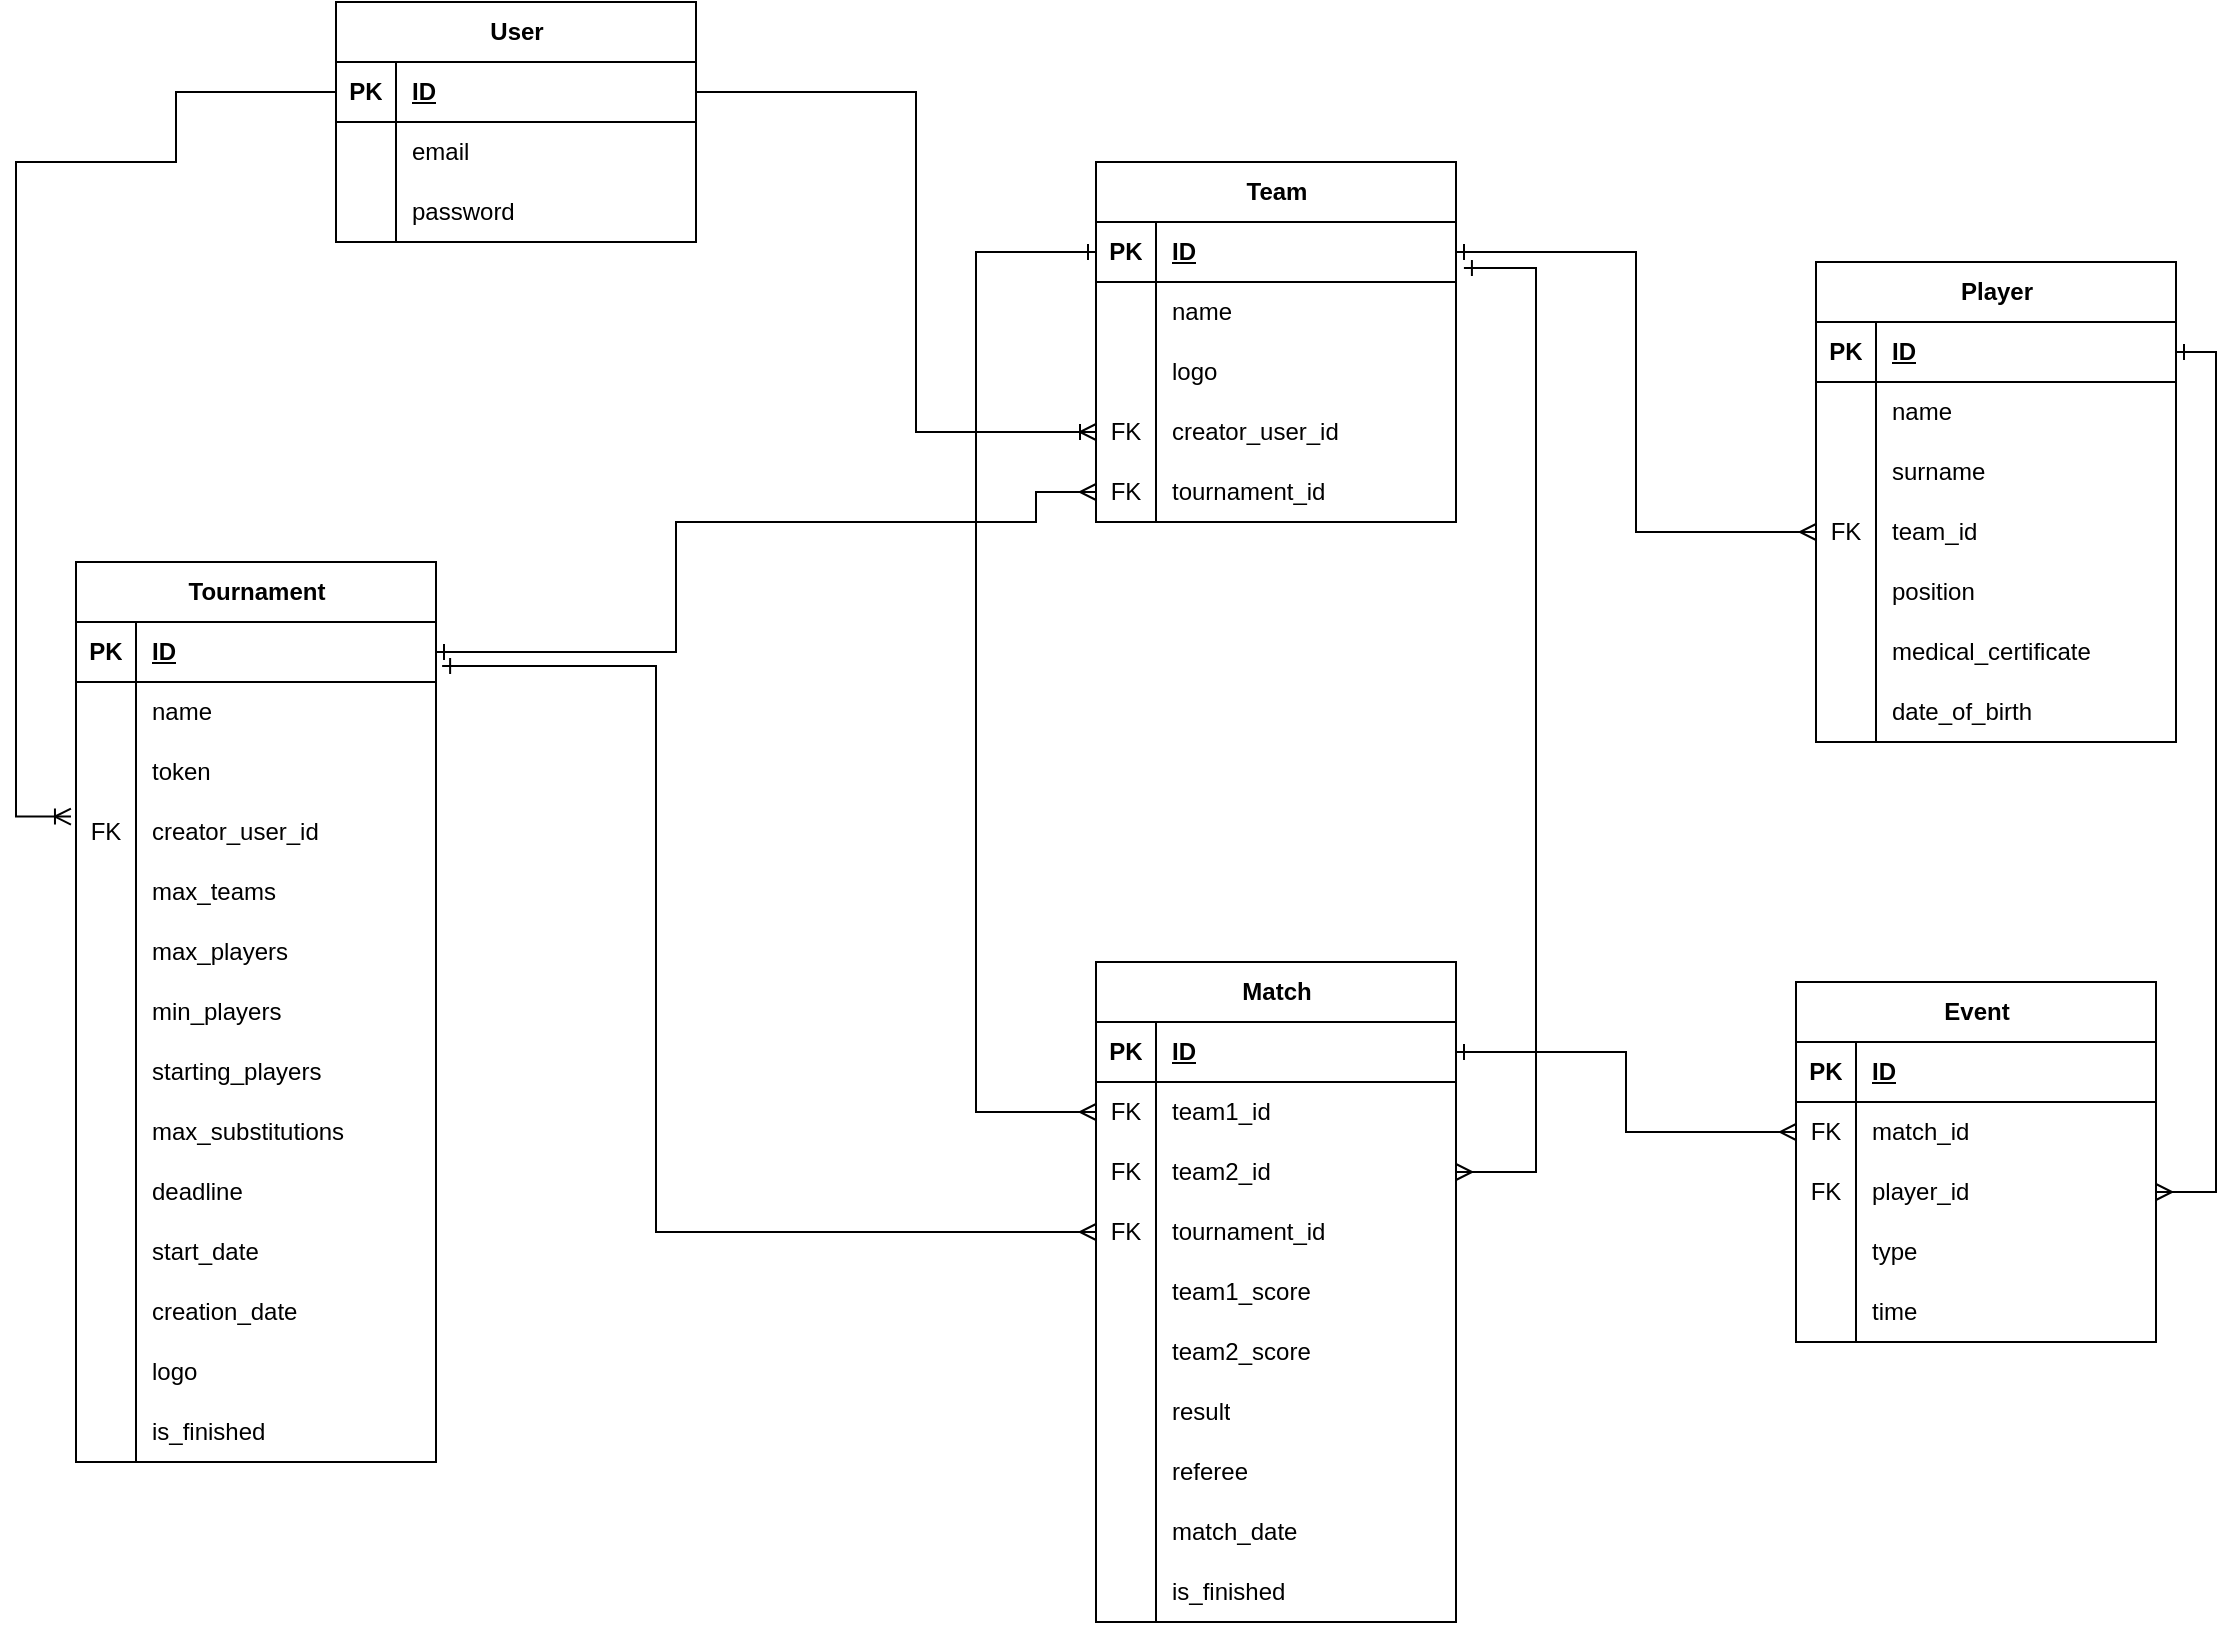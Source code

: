 <mxfile version="24.0.8" type="device">
  <diagram name="Pagina-1" id="2VP28un-fIEYMSZ0g0oz">
    <mxGraphModel dx="1100" dy="614" grid="1" gridSize="10" guides="1" tooltips="1" connect="1" arrows="1" fold="1" page="1" pageScale="1" pageWidth="827" pageHeight="1169" math="0" shadow="0">
      <root>
        <mxCell id="0" />
        <mxCell id="1" parent="0" />
        <mxCell id="irg3rvdTCw6RUKFHc3pi-14" value="Tournament" style="shape=table;startSize=30;container=1;collapsible=1;childLayout=tableLayout;fixedRows=1;rowLines=0;fontStyle=1;align=center;resizeLast=1;html=1;" parent="1" vertex="1">
          <mxGeometry x="50" y="330" width="180" height="450" as="geometry">
            <mxRectangle x="60" y="170" width="100" height="30" as="alternateBounds" />
          </mxGeometry>
        </mxCell>
        <mxCell id="irg3rvdTCw6RUKFHc3pi-15" value="" style="shape=tableRow;horizontal=0;startSize=0;swimlaneHead=0;swimlaneBody=0;fillColor=none;collapsible=0;dropTarget=0;points=[[0,0.5],[1,0.5]];portConstraint=eastwest;top=0;left=0;right=0;bottom=1;" parent="irg3rvdTCw6RUKFHc3pi-14" vertex="1">
          <mxGeometry y="30" width="180" height="30" as="geometry" />
        </mxCell>
        <mxCell id="irg3rvdTCw6RUKFHc3pi-16" value="PK" style="shape=partialRectangle;connectable=0;fillColor=none;top=0;left=0;bottom=0;right=0;fontStyle=1;overflow=hidden;whiteSpace=wrap;html=1;" parent="irg3rvdTCw6RUKFHc3pi-15" vertex="1">
          <mxGeometry width="30" height="30" as="geometry">
            <mxRectangle width="30" height="30" as="alternateBounds" />
          </mxGeometry>
        </mxCell>
        <mxCell id="irg3rvdTCw6RUKFHc3pi-17" value="ID" style="shape=partialRectangle;connectable=0;fillColor=none;top=0;left=0;bottom=0;right=0;align=left;spacingLeft=6;fontStyle=5;overflow=hidden;whiteSpace=wrap;html=1;" parent="irg3rvdTCw6RUKFHc3pi-15" vertex="1">
          <mxGeometry x="30" width="150" height="30" as="geometry">
            <mxRectangle width="150" height="30" as="alternateBounds" />
          </mxGeometry>
        </mxCell>
        <mxCell id="irg3rvdTCw6RUKFHc3pi-18" value="" style="shape=tableRow;horizontal=0;startSize=0;swimlaneHead=0;swimlaneBody=0;fillColor=none;collapsible=0;dropTarget=0;points=[[0,0.5],[1,0.5]];portConstraint=eastwest;top=0;left=0;right=0;bottom=0;" parent="irg3rvdTCw6RUKFHc3pi-14" vertex="1">
          <mxGeometry y="60" width="180" height="30" as="geometry" />
        </mxCell>
        <mxCell id="irg3rvdTCw6RUKFHc3pi-19" value="" style="shape=partialRectangle;connectable=0;fillColor=none;top=0;left=0;bottom=0;right=0;editable=1;overflow=hidden;whiteSpace=wrap;html=1;" parent="irg3rvdTCw6RUKFHc3pi-18" vertex="1">
          <mxGeometry width="30" height="30" as="geometry">
            <mxRectangle width="30" height="30" as="alternateBounds" />
          </mxGeometry>
        </mxCell>
        <mxCell id="irg3rvdTCw6RUKFHc3pi-20" value="name" style="shape=partialRectangle;connectable=0;fillColor=none;top=0;left=0;bottom=0;right=0;align=left;spacingLeft=6;overflow=hidden;whiteSpace=wrap;html=1;" parent="irg3rvdTCw6RUKFHc3pi-18" vertex="1">
          <mxGeometry x="30" width="150" height="30" as="geometry">
            <mxRectangle width="150" height="30" as="alternateBounds" />
          </mxGeometry>
        </mxCell>
        <mxCell id="Y2dsHLpgjm6-cLtEYmpi-19" value="" style="shape=tableRow;horizontal=0;startSize=0;swimlaneHead=0;swimlaneBody=0;fillColor=none;collapsible=0;dropTarget=0;points=[[0,0.5],[1,0.5]];portConstraint=eastwest;top=0;left=0;right=0;bottom=0;" vertex="1" parent="irg3rvdTCw6RUKFHc3pi-14">
          <mxGeometry y="90" width="180" height="30" as="geometry" />
        </mxCell>
        <mxCell id="Y2dsHLpgjm6-cLtEYmpi-20" value="" style="shape=partialRectangle;connectable=0;fillColor=none;top=0;left=0;bottom=0;right=0;editable=1;overflow=hidden;whiteSpace=wrap;html=1;" vertex="1" parent="Y2dsHLpgjm6-cLtEYmpi-19">
          <mxGeometry width="30" height="30" as="geometry">
            <mxRectangle width="30" height="30" as="alternateBounds" />
          </mxGeometry>
        </mxCell>
        <mxCell id="Y2dsHLpgjm6-cLtEYmpi-21" value="token" style="shape=partialRectangle;connectable=0;fillColor=none;top=0;left=0;bottom=0;right=0;align=left;spacingLeft=6;overflow=hidden;whiteSpace=wrap;html=1;" vertex="1" parent="Y2dsHLpgjm6-cLtEYmpi-19">
          <mxGeometry x="30" width="150" height="30" as="geometry">
            <mxRectangle width="150" height="30" as="alternateBounds" />
          </mxGeometry>
        </mxCell>
        <mxCell id="irg3rvdTCw6RUKFHc3pi-24" value="" style="shape=tableRow;horizontal=0;startSize=0;swimlaneHead=0;swimlaneBody=0;fillColor=none;collapsible=0;dropTarget=0;points=[[0,0.5],[1,0.5]];portConstraint=eastwest;top=0;left=0;right=0;bottom=0;" parent="irg3rvdTCw6RUKFHc3pi-14" vertex="1">
          <mxGeometry y="120" width="180" height="30" as="geometry" />
        </mxCell>
        <mxCell id="irg3rvdTCw6RUKFHc3pi-25" value="FK" style="shape=partialRectangle;connectable=0;fillColor=none;top=0;left=0;bottom=0;right=0;editable=1;overflow=hidden;whiteSpace=wrap;html=1;" parent="irg3rvdTCw6RUKFHc3pi-24" vertex="1">
          <mxGeometry width="30" height="30" as="geometry">
            <mxRectangle width="30" height="30" as="alternateBounds" />
          </mxGeometry>
        </mxCell>
        <mxCell id="irg3rvdTCw6RUKFHc3pi-26" value="creator_user_id" style="shape=partialRectangle;connectable=0;fillColor=none;top=0;left=0;bottom=0;right=0;align=left;spacingLeft=6;overflow=hidden;whiteSpace=wrap;html=1;" parent="irg3rvdTCw6RUKFHc3pi-24" vertex="1">
          <mxGeometry x="30" width="150" height="30" as="geometry">
            <mxRectangle width="150" height="30" as="alternateBounds" />
          </mxGeometry>
        </mxCell>
        <mxCell id="irg3rvdTCw6RUKFHc3pi-128" value="" style="shape=tableRow;horizontal=0;startSize=0;swimlaneHead=0;swimlaneBody=0;fillColor=none;collapsible=0;dropTarget=0;points=[[0,0.5],[1,0.5]];portConstraint=eastwest;top=0;left=0;right=0;bottom=0;" parent="irg3rvdTCw6RUKFHc3pi-14" vertex="1">
          <mxGeometry y="150" width="180" height="30" as="geometry" />
        </mxCell>
        <mxCell id="irg3rvdTCw6RUKFHc3pi-129" value="" style="shape=partialRectangle;connectable=0;fillColor=none;top=0;left=0;bottom=0;right=0;editable=1;overflow=hidden;whiteSpace=wrap;html=1;" parent="irg3rvdTCw6RUKFHc3pi-128" vertex="1">
          <mxGeometry width="30" height="30" as="geometry">
            <mxRectangle width="30" height="30" as="alternateBounds" />
          </mxGeometry>
        </mxCell>
        <mxCell id="irg3rvdTCw6RUKFHc3pi-130" value="max_teams" style="shape=partialRectangle;connectable=0;fillColor=none;top=0;left=0;bottom=0;right=0;align=left;spacingLeft=6;overflow=hidden;whiteSpace=wrap;html=1;" parent="irg3rvdTCw6RUKFHc3pi-128" vertex="1">
          <mxGeometry x="30" width="150" height="30" as="geometry">
            <mxRectangle width="150" height="30" as="alternateBounds" />
          </mxGeometry>
        </mxCell>
        <mxCell id="irg3rvdTCw6RUKFHc3pi-131" value="" style="shape=tableRow;horizontal=0;startSize=0;swimlaneHead=0;swimlaneBody=0;fillColor=none;collapsible=0;dropTarget=0;points=[[0,0.5],[1,0.5]];portConstraint=eastwest;top=0;left=0;right=0;bottom=0;" parent="irg3rvdTCw6RUKFHc3pi-14" vertex="1">
          <mxGeometry y="180" width="180" height="30" as="geometry" />
        </mxCell>
        <mxCell id="irg3rvdTCw6RUKFHc3pi-132" value="" style="shape=partialRectangle;connectable=0;fillColor=none;top=0;left=0;bottom=0;right=0;editable=1;overflow=hidden;whiteSpace=wrap;html=1;" parent="irg3rvdTCw6RUKFHc3pi-131" vertex="1">
          <mxGeometry width="30" height="30" as="geometry">
            <mxRectangle width="30" height="30" as="alternateBounds" />
          </mxGeometry>
        </mxCell>
        <mxCell id="irg3rvdTCw6RUKFHc3pi-133" value="max_players" style="shape=partialRectangle;connectable=0;fillColor=none;top=0;left=0;bottom=0;right=0;align=left;spacingLeft=6;overflow=hidden;whiteSpace=wrap;html=1;" parent="irg3rvdTCw6RUKFHc3pi-131" vertex="1">
          <mxGeometry x="30" width="150" height="30" as="geometry">
            <mxRectangle width="150" height="30" as="alternateBounds" />
          </mxGeometry>
        </mxCell>
        <mxCell id="irg3rvdTCw6RUKFHc3pi-134" value="" style="shape=tableRow;horizontal=0;startSize=0;swimlaneHead=0;swimlaneBody=0;fillColor=none;collapsible=0;dropTarget=0;points=[[0,0.5],[1,0.5]];portConstraint=eastwest;top=0;left=0;right=0;bottom=0;" parent="irg3rvdTCw6RUKFHc3pi-14" vertex="1">
          <mxGeometry y="210" width="180" height="30" as="geometry" />
        </mxCell>
        <mxCell id="irg3rvdTCw6RUKFHc3pi-135" value="" style="shape=partialRectangle;connectable=0;fillColor=none;top=0;left=0;bottom=0;right=0;editable=1;overflow=hidden;whiteSpace=wrap;html=1;" parent="irg3rvdTCw6RUKFHc3pi-134" vertex="1">
          <mxGeometry width="30" height="30" as="geometry">
            <mxRectangle width="30" height="30" as="alternateBounds" />
          </mxGeometry>
        </mxCell>
        <mxCell id="irg3rvdTCw6RUKFHc3pi-136" value="min_players" style="shape=partialRectangle;connectable=0;fillColor=none;top=0;left=0;bottom=0;right=0;align=left;spacingLeft=6;overflow=hidden;whiteSpace=wrap;html=1;" parent="irg3rvdTCw6RUKFHc3pi-134" vertex="1">
          <mxGeometry x="30" width="150" height="30" as="geometry">
            <mxRectangle width="150" height="30" as="alternateBounds" />
          </mxGeometry>
        </mxCell>
        <mxCell id="irg3rvdTCw6RUKFHc3pi-137" value="" style="shape=tableRow;horizontal=0;startSize=0;swimlaneHead=0;swimlaneBody=0;fillColor=none;collapsible=0;dropTarget=0;points=[[0,0.5],[1,0.5]];portConstraint=eastwest;top=0;left=0;right=0;bottom=0;" parent="irg3rvdTCw6RUKFHc3pi-14" vertex="1">
          <mxGeometry y="240" width="180" height="30" as="geometry" />
        </mxCell>
        <mxCell id="irg3rvdTCw6RUKFHc3pi-138" value="" style="shape=partialRectangle;connectable=0;fillColor=none;top=0;left=0;bottom=0;right=0;editable=1;overflow=hidden;whiteSpace=wrap;html=1;" parent="irg3rvdTCw6RUKFHc3pi-137" vertex="1">
          <mxGeometry width="30" height="30" as="geometry">
            <mxRectangle width="30" height="30" as="alternateBounds" />
          </mxGeometry>
        </mxCell>
        <mxCell id="irg3rvdTCw6RUKFHc3pi-139" value="starting_players" style="shape=partialRectangle;connectable=0;fillColor=none;top=0;left=0;bottom=0;right=0;align=left;spacingLeft=6;overflow=hidden;whiteSpace=wrap;html=1;" parent="irg3rvdTCw6RUKFHc3pi-137" vertex="1">
          <mxGeometry x="30" width="150" height="30" as="geometry">
            <mxRectangle width="150" height="30" as="alternateBounds" />
          </mxGeometry>
        </mxCell>
        <mxCell id="irg3rvdTCw6RUKFHc3pi-140" value="" style="shape=tableRow;horizontal=0;startSize=0;swimlaneHead=0;swimlaneBody=0;fillColor=none;collapsible=0;dropTarget=0;points=[[0,0.5],[1,0.5]];portConstraint=eastwest;top=0;left=0;right=0;bottom=0;" parent="irg3rvdTCw6RUKFHc3pi-14" vertex="1">
          <mxGeometry y="270" width="180" height="30" as="geometry" />
        </mxCell>
        <mxCell id="irg3rvdTCw6RUKFHc3pi-141" value="" style="shape=partialRectangle;connectable=0;fillColor=none;top=0;left=0;bottom=0;right=0;editable=1;overflow=hidden;whiteSpace=wrap;html=1;" parent="irg3rvdTCw6RUKFHc3pi-140" vertex="1">
          <mxGeometry width="30" height="30" as="geometry">
            <mxRectangle width="30" height="30" as="alternateBounds" />
          </mxGeometry>
        </mxCell>
        <mxCell id="irg3rvdTCw6RUKFHc3pi-142" value="max_substitutions" style="shape=partialRectangle;connectable=0;fillColor=none;top=0;left=0;bottom=0;right=0;align=left;spacingLeft=6;overflow=hidden;whiteSpace=wrap;html=1;" parent="irg3rvdTCw6RUKFHc3pi-140" vertex="1">
          <mxGeometry x="30" width="150" height="30" as="geometry">
            <mxRectangle width="150" height="30" as="alternateBounds" />
          </mxGeometry>
        </mxCell>
        <mxCell id="irg3rvdTCw6RUKFHc3pi-21" value="" style="shape=tableRow;horizontal=0;startSize=0;swimlaneHead=0;swimlaneBody=0;fillColor=none;collapsible=0;dropTarget=0;points=[[0,0.5],[1,0.5]];portConstraint=eastwest;top=0;left=0;right=0;bottom=0;" parent="irg3rvdTCw6RUKFHc3pi-14" vertex="1">
          <mxGeometry y="300" width="180" height="30" as="geometry" />
        </mxCell>
        <mxCell id="irg3rvdTCw6RUKFHc3pi-22" value="" style="shape=partialRectangle;connectable=0;fillColor=none;top=0;left=0;bottom=0;right=0;editable=1;overflow=hidden;whiteSpace=wrap;html=1;" parent="irg3rvdTCw6RUKFHc3pi-21" vertex="1">
          <mxGeometry width="30" height="30" as="geometry">
            <mxRectangle width="30" height="30" as="alternateBounds" />
          </mxGeometry>
        </mxCell>
        <mxCell id="irg3rvdTCw6RUKFHc3pi-23" value="deadline" style="shape=partialRectangle;connectable=0;fillColor=none;top=0;left=0;bottom=0;right=0;align=left;spacingLeft=6;overflow=hidden;whiteSpace=wrap;html=1;" parent="irg3rvdTCw6RUKFHc3pi-21" vertex="1">
          <mxGeometry x="30" width="150" height="30" as="geometry">
            <mxRectangle width="150" height="30" as="alternateBounds" />
          </mxGeometry>
        </mxCell>
        <mxCell id="irg3rvdTCw6RUKFHc3pi-243" value="" style="shape=tableRow;horizontal=0;startSize=0;swimlaneHead=0;swimlaneBody=0;fillColor=none;collapsible=0;dropTarget=0;points=[[0,0.5],[1,0.5]];portConstraint=eastwest;top=0;left=0;right=0;bottom=0;" parent="irg3rvdTCw6RUKFHc3pi-14" vertex="1">
          <mxGeometry y="330" width="180" height="30" as="geometry" />
        </mxCell>
        <mxCell id="irg3rvdTCw6RUKFHc3pi-244" value="" style="shape=partialRectangle;connectable=0;fillColor=none;top=0;left=0;bottom=0;right=0;editable=1;overflow=hidden;whiteSpace=wrap;html=1;" parent="irg3rvdTCw6RUKFHc3pi-243" vertex="1">
          <mxGeometry width="30" height="30" as="geometry">
            <mxRectangle width="30" height="30" as="alternateBounds" />
          </mxGeometry>
        </mxCell>
        <mxCell id="irg3rvdTCw6RUKFHc3pi-245" value="start_date" style="shape=partialRectangle;connectable=0;fillColor=none;top=0;left=0;bottom=0;right=0;align=left;spacingLeft=6;overflow=hidden;whiteSpace=wrap;html=1;" parent="irg3rvdTCw6RUKFHc3pi-243" vertex="1">
          <mxGeometry x="30" width="150" height="30" as="geometry">
            <mxRectangle width="150" height="30" as="alternateBounds" />
          </mxGeometry>
        </mxCell>
        <mxCell id="irg3rvdTCw6RUKFHc3pi-125" value="" style="shape=tableRow;horizontal=0;startSize=0;swimlaneHead=0;swimlaneBody=0;fillColor=none;collapsible=0;dropTarget=0;points=[[0,0.5],[1,0.5]];portConstraint=eastwest;top=0;left=0;right=0;bottom=0;" parent="irg3rvdTCw6RUKFHc3pi-14" vertex="1">
          <mxGeometry y="360" width="180" height="30" as="geometry" />
        </mxCell>
        <mxCell id="irg3rvdTCw6RUKFHc3pi-126" value="" style="shape=partialRectangle;connectable=0;fillColor=none;top=0;left=0;bottom=0;right=0;editable=1;overflow=hidden;whiteSpace=wrap;html=1;" parent="irg3rvdTCw6RUKFHc3pi-125" vertex="1">
          <mxGeometry width="30" height="30" as="geometry">
            <mxRectangle width="30" height="30" as="alternateBounds" />
          </mxGeometry>
        </mxCell>
        <mxCell id="irg3rvdTCw6RUKFHc3pi-127" value="creation_date" style="shape=partialRectangle;connectable=0;fillColor=none;top=0;left=0;bottom=0;right=0;align=left;spacingLeft=6;overflow=hidden;whiteSpace=wrap;html=1;" parent="irg3rvdTCw6RUKFHc3pi-125" vertex="1">
          <mxGeometry x="30" width="150" height="30" as="geometry">
            <mxRectangle width="150" height="30" as="alternateBounds" />
          </mxGeometry>
        </mxCell>
        <mxCell id="irg3rvdTCw6RUKFHc3pi-159" value="" style="shape=tableRow;horizontal=0;startSize=0;swimlaneHead=0;swimlaneBody=0;fillColor=none;collapsible=0;dropTarget=0;points=[[0,0.5],[1,0.5]];portConstraint=eastwest;top=0;left=0;right=0;bottom=0;" parent="irg3rvdTCw6RUKFHc3pi-14" vertex="1">
          <mxGeometry y="390" width="180" height="30" as="geometry" />
        </mxCell>
        <mxCell id="irg3rvdTCw6RUKFHc3pi-160" value="" style="shape=partialRectangle;connectable=0;fillColor=none;top=0;left=0;bottom=0;right=0;editable=1;overflow=hidden;whiteSpace=wrap;html=1;" parent="irg3rvdTCw6RUKFHc3pi-159" vertex="1">
          <mxGeometry width="30" height="30" as="geometry">
            <mxRectangle width="30" height="30" as="alternateBounds" />
          </mxGeometry>
        </mxCell>
        <mxCell id="irg3rvdTCw6RUKFHc3pi-161" value="logo" style="shape=partialRectangle;connectable=0;fillColor=none;top=0;left=0;bottom=0;right=0;align=left;spacingLeft=6;overflow=hidden;whiteSpace=wrap;html=1;" parent="irg3rvdTCw6RUKFHc3pi-159" vertex="1">
          <mxGeometry x="30" width="150" height="30" as="geometry">
            <mxRectangle width="150" height="30" as="alternateBounds" />
          </mxGeometry>
        </mxCell>
        <mxCell id="irg3rvdTCw6RUKFHc3pi-237" value="" style="shape=tableRow;horizontal=0;startSize=0;swimlaneHead=0;swimlaneBody=0;fillColor=none;collapsible=0;dropTarget=0;points=[[0,0.5],[1,0.5]];portConstraint=eastwest;top=0;left=0;right=0;bottom=0;" parent="irg3rvdTCw6RUKFHc3pi-14" vertex="1">
          <mxGeometry y="420" width="180" height="30" as="geometry" />
        </mxCell>
        <mxCell id="irg3rvdTCw6RUKFHc3pi-238" value="" style="shape=partialRectangle;connectable=0;fillColor=none;top=0;left=0;bottom=0;right=0;editable=1;overflow=hidden;whiteSpace=wrap;html=1;" parent="irg3rvdTCw6RUKFHc3pi-237" vertex="1">
          <mxGeometry width="30" height="30" as="geometry">
            <mxRectangle width="30" height="30" as="alternateBounds" />
          </mxGeometry>
        </mxCell>
        <mxCell id="irg3rvdTCw6RUKFHc3pi-239" value="is_&lt;span style=&quot;background-color: initial;&quot;&gt;finished&lt;/span&gt;" style="shape=partialRectangle;connectable=0;fillColor=none;top=0;left=0;bottom=0;right=0;align=left;spacingLeft=6;overflow=hidden;whiteSpace=wrap;html=1;" parent="irg3rvdTCw6RUKFHc3pi-237" vertex="1">
          <mxGeometry x="30" width="150" height="30" as="geometry">
            <mxRectangle width="150" height="30" as="alternateBounds" />
          </mxGeometry>
        </mxCell>
        <mxCell id="irg3rvdTCw6RUKFHc3pi-79" value="Player" style="shape=table;startSize=30;container=1;collapsible=1;childLayout=tableLayout;fixedRows=1;rowLines=0;fontStyle=1;align=center;resizeLast=1;html=1;" parent="1" vertex="1">
          <mxGeometry x="920" y="180" width="180" height="240" as="geometry" />
        </mxCell>
        <mxCell id="irg3rvdTCw6RUKFHc3pi-80" value="" style="shape=tableRow;horizontal=0;startSize=0;swimlaneHead=0;swimlaneBody=0;fillColor=none;collapsible=0;dropTarget=0;points=[[0,0.5],[1,0.5]];portConstraint=eastwest;top=0;left=0;right=0;bottom=1;" parent="irg3rvdTCw6RUKFHc3pi-79" vertex="1">
          <mxGeometry y="30" width="180" height="30" as="geometry" />
        </mxCell>
        <mxCell id="irg3rvdTCw6RUKFHc3pi-81" value="PK" style="shape=partialRectangle;connectable=0;fillColor=none;top=0;left=0;bottom=0;right=0;fontStyle=1;overflow=hidden;whiteSpace=wrap;html=1;" parent="irg3rvdTCw6RUKFHc3pi-80" vertex="1">
          <mxGeometry width="30" height="30" as="geometry">
            <mxRectangle width="30" height="30" as="alternateBounds" />
          </mxGeometry>
        </mxCell>
        <mxCell id="irg3rvdTCw6RUKFHc3pi-82" value="ID" style="shape=partialRectangle;connectable=0;fillColor=none;top=0;left=0;bottom=0;right=0;align=left;spacingLeft=6;fontStyle=5;overflow=hidden;whiteSpace=wrap;html=1;" parent="irg3rvdTCw6RUKFHc3pi-80" vertex="1">
          <mxGeometry x="30" width="150" height="30" as="geometry">
            <mxRectangle width="150" height="30" as="alternateBounds" />
          </mxGeometry>
        </mxCell>
        <mxCell id="irg3rvdTCw6RUKFHc3pi-83" value="" style="shape=tableRow;horizontal=0;startSize=0;swimlaneHead=0;swimlaneBody=0;fillColor=none;collapsible=0;dropTarget=0;points=[[0,0.5],[1,0.5]];portConstraint=eastwest;top=0;left=0;right=0;bottom=0;" parent="irg3rvdTCw6RUKFHc3pi-79" vertex="1">
          <mxGeometry y="60" width="180" height="30" as="geometry" />
        </mxCell>
        <mxCell id="irg3rvdTCw6RUKFHc3pi-84" value="" style="shape=partialRectangle;connectable=0;fillColor=none;top=0;left=0;bottom=0;right=0;editable=1;overflow=hidden;whiteSpace=wrap;html=1;" parent="irg3rvdTCw6RUKFHc3pi-83" vertex="1">
          <mxGeometry width="30" height="30" as="geometry">
            <mxRectangle width="30" height="30" as="alternateBounds" />
          </mxGeometry>
        </mxCell>
        <mxCell id="irg3rvdTCw6RUKFHc3pi-85" value="name" style="shape=partialRectangle;connectable=0;fillColor=none;top=0;left=0;bottom=0;right=0;align=left;spacingLeft=6;overflow=hidden;whiteSpace=wrap;html=1;" parent="irg3rvdTCw6RUKFHc3pi-83" vertex="1">
          <mxGeometry x="30" width="150" height="30" as="geometry">
            <mxRectangle width="150" height="30" as="alternateBounds" />
          </mxGeometry>
        </mxCell>
        <mxCell id="irg3rvdTCw6RUKFHc3pi-86" value="" style="shape=tableRow;horizontal=0;startSize=0;swimlaneHead=0;swimlaneBody=0;fillColor=none;collapsible=0;dropTarget=0;points=[[0,0.5],[1,0.5]];portConstraint=eastwest;top=0;left=0;right=0;bottom=0;" parent="irg3rvdTCw6RUKFHc3pi-79" vertex="1">
          <mxGeometry y="90" width="180" height="30" as="geometry" />
        </mxCell>
        <mxCell id="irg3rvdTCw6RUKFHc3pi-87" value="" style="shape=partialRectangle;connectable=0;fillColor=none;top=0;left=0;bottom=0;right=0;editable=1;overflow=hidden;whiteSpace=wrap;html=1;" parent="irg3rvdTCw6RUKFHc3pi-86" vertex="1">
          <mxGeometry width="30" height="30" as="geometry">
            <mxRectangle width="30" height="30" as="alternateBounds" />
          </mxGeometry>
        </mxCell>
        <mxCell id="irg3rvdTCw6RUKFHc3pi-88" value="surname" style="shape=partialRectangle;connectable=0;fillColor=none;top=0;left=0;bottom=0;right=0;align=left;spacingLeft=6;overflow=hidden;whiteSpace=wrap;html=1;" parent="irg3rvdTCw6RUKFHc3pi-86" vertex="1">
          <mxGeometry x="30" width="150" height="30" as="geometry">
            <mxRectangle width="150" height="30" as="alternateBounds" />
          </mxGeometry>
        </mxCell>
        <mxCell id="irg3rvdTCw6RUKFHc3pi-89" value="" style="shape=tableRow;horizontal=0;startSize=0;swimlaneHead=0;swimlaneBody=0;fillColor=none;collapsible=0;dropTarget=0;points=[[0,0.5],[1,0.5]];portConstraint=eastwest;top=0;left=0;right=0;bottom=0;" parent="irg3rvdTCw6RUKFHc3pi-79" vertex="1">
          <mxGeometry y="120" width="180" height="30" as="geometry" />
        </mxCell>
        <mxCell id="irg3rvdTCw6RUKFHc3pi-90" value="FK" style="shape=partialRectangle;connectable=0;fillColor=none;top=0;left=0;bottom=0;right=0;editable=1;overflow=hidden;whiteSpace=wrap;html=1;" parent="irg3rvdTCw6RUKFHc3pi-89" vertex="1">
          <mxGeometry width="30" height="30" as="geometry">
            <mxRectangle width="30" height="30" as="alternateBounds" />
          </mxGeometry>
        </mxCell>
        <mxCell id="irg3rvdTCw6RUKFHc3pi-91" value="team_id" style="shape=partialRectangle;connectable=0;fillColor=none;top=0;left=0;bottom=0;right=0;align=left;spacingLeft=6;overflow=hidden;whiteSpace=wrap;html=1;" parent="irg3rvdTCw6RUKFHc3pi-89" vertex="1">
          <mxGeometry x="30" width="150" height="30" as="geometry">
            <mxRectangle width="150" height="30" as="alternateBounds" />
          </mxGeometry>
        </mxCell>
        <mxCell id="irg3rvdTCw6RUKFHc3pi-206" value="" style="shape=tableRow;horizontal=0;startSize=0;swimlaneHead=0;swimlaneBody=0;fillColor=none;collapsible=0;dropTarget=0;points=[[0,0.5],[1,0.5]];portConstraint=eastwest;top=0;left=0;right=0;bottom=0;" parent="irg3rvdTCw6RUKFHc3pi-79" vertex="1">
          <mxGeometry y="150" width="180" height="30" as="geometry" />
        </mxCell>
        <mxCell id="irg3rvdTCw6RUKFHc3pi-207" value="" style="shape=partialRectangle;connectable=0;fillColor=none;top=0;left=0;bottom=0;right=0;editable=1;overflow=hidden;whiteSpace=wrap;html=1;" parent="irg3rvdTCw6RUKFHc3pi-206" vertex="1">
          <mxGeometry width="30" height="30" as="geometry">
            <mxRectangle width="30" height="30" as="alternateBounds" />
          </mxGeometry>
        </mxCell>
        <mxCell id="irg3rvdTCw6RUKFHc3pi-208" value="position" style="shape=partialRectangle;connectable=0;fillColor=none;top=0;left=0;bottom=0;right=0;align=left;spacingLeft=6;overflow=hidden;whiteSpace=wrap;html=1;" parent="irg3rvdTCw6RUKFHc3pi-206" vertex="1">
          <mxGeometry x="30" width="150" height="30" as="geometry">
            <mxRectangle width="150" height="30" as="alternateBounds" />
          </mxGeometry>
        </mxCell>
        <mxCell id="irg3rvdTCw6RUKFHc3pi-209" value="" style="shape=tableRow;horizontal=0;startSize=0;swimlaneHead=0;swimlaneBody=0;fillColor=none;collapsible=0;dropTarget=0;points=[[0,0.5],[1,0.5]];portConstraint=eastwest;top=0;left=0;right=0;bottom=0;" parent="irg3rvdTCw6RUKFHc3pi-79" vertex="1">
          <mxGeometry y="180" width="180" height="30" as="geometry" />
        </mxCell>
        <mxCell id="irg3rvdTCw6RUKFHc3pi-210" value="" style="shape=partialRectangle;connectable=0;fillColor=none;top=0;left=0;bottom=0;right=0;editable=1;overflow=hidden;whiteSpace=wrap;html=1;" parent="irg3rvdTCw6RUKFHc3pi-209" vertex="1">
          <mxGeometry width="30" height="30" as="geometry">
            <mxRectangle width="30" height="30" as="alternateBounds" />
          </mxGeometry>
        </mxCell>
        <mxCell id="irg3rvdTCw6RUKFHc3pi-211" value="medical_certificate" style="shape=partialRectangle;connectable=0;fillColor=none;top=0;left=0;bottom=0;right=0;align=left;spacingLeft=6;overflow=hidden;whiteSpace=wrap;html=1;" parent="irg3rvdTCw6RUKFHc3pi-209" vertex="1">
          <mxGeometry x="30" width="150" height="30" as="geometry">
            <mxRectangle width="150" height="30" as="alternateBounds" />
          </mxGeometry>
        </mxCell>
        <mxCell id="irg3rvdTCw6RUKFHc3pi-231" value="" style="shape=tableRow;horizontal=0;startSize=0;swimlaneHead=0;swimlaneBody=0;fillColor=none;collapsible=0;dropTarget=0;points=[[0,0.5],[1,0.5]];portConstraint=eastwest;top=0;left=0;right=0;bottom=0;" parent="irg3rvdTCw6RUKFHc3pi-79" vertex="1">
          <mxGeometry y="210" width="180" height="30" as="geometry" />
        </mxCell>
        <mxCell id="irg3rvdTCw6RUKFHc3pi-232" value="" style="shape=partialRectangle;connectable=0;fillColor=none;top=0;left=0;bottom=0;right=0;editable=1;overflow=hidden;whiteSpace=wrap;html=1;" parent="irg3rvdTCw6RUKFHc3pi-231" vertex="1">
          <mxGeometry width="30" height="30" as="geometry">
            <mxRectangle width="30" height="30" as="alternateBounds" />
          </mxGeometry>
        </mxCell>
        <mxCell id="irg3rvdTCw6RUKFHc3pi-233" value="date_of_birth" style="shape=partialRectangle;connectable=0;fillColor=none;top=0;left=0;bottom=0;right=0;align=left;spacingLeft=6;overflow=hidden;whiteSpace=wrap;html=1;" parent="irg3rvdTCw6RUKFHc3pi-231" vertex="1">
          <mxGeometry x="30" width="150" height="30" as="geometry">
            <mxRectangle width="150" height="30" as="alternateBounds" />
          </mxGeometry>
        </mxCell>
        <mxCell id="irg3rvdTCw6RUKFHc3pi-92" value="Match" style="shape=table;startSize=30;container=1;collapsible=1;childLayout=tableLayout;fixedRows=1;rowLines=0;fontStyle=1;align=center;resizeLast=1;html=1;" parent="1" vertex="1">
          <mxGeometry x="560" y="530" width="180" height="330" as="geometry" />
        </mxCell>
        <mxCell id="irg3rvdTCw6RUKFHc3pi-93" value="" style="shape=tableRow;horizontal=0;startSize=0;swimlaneHead=0;swimlaneBody=0;fillColor=none;collapsible=0;dropTarget=0;points=[[0,0.5],[1,0.5]];portConstraint=eastwest;top=0;left=0;right=0;bottom=1;" parent="irg3rvdTCw6RUKFHc3pi-92" vertex="1">
          <mxGeometry y="30" width="180" height="30" as="geometry" />
        </mxCell>
        <mxCell id="irg3rvdTCw6RUKFHc3pi-94" value="PK" style="shape=partialRectangle;connectable=0;fillColor=none;top=0;left=0;bottom=0;right=0;fontStyle=1;overflow=hidden;whiteSpace=wrap;html=1;" parent="irg3rvdTCw6RUKFHc3pi-93" vertex="1">
          <mxGeometry width="30" height="30" as="geometry">
            <mxRectangle width="30" height="30" as="alternateBounds" />
          </mxGeometry>
        </mxCell>
        <mxCell id="irg3rvdTCw6RUKFHc3pi-95" value="ID" style="shape=partialRectangle;connectable=0;fillColor=none;top=0;left=0;bottom=0;right=0;align=left;spacingLeft=6;fontStyle=5;overflow=hidden;whiteSpace=wrap;html=1;" parent="irg3rvdTCw6RUKFHc3pi-93" vertex="1">
          <mxGeometry x="30" width="150" height="30" as="geometry">
            <mxRectangle width="150" height="30" as="alternateBounds" />
          </mxGeometry>
        </mxCell>
        <mxCell id="irg3rvdTCw6RUKFHc3pi-96" value="" style="shape=tableRow;horizontal=0;startSize=0;swimlaneHead=0;swimlaneBody=0;fillColor=none;collapsible=0;dropTarget=0;points=[[0,0.5],[1,0.5]];portConstraint=eastwest;top=0;left=0;right=0;bottom=0;" parent="irg3rvdTCw6RUKFHc3pi-92" vertex="1">
          <mxGeometry y="60" width="180" height="30" as="geometry" />
        </mxCell>
        <mxCell id="irg3rvdTCw6RUKFHc3pi-97" value="FK" style="shape=partialRectangle;connectable=0;fillColor=none;top=0;left=0;bottom=0;right=0;editable=1;overflow=hidden;whiteSpace=wrap;html=1;" parent="irg3rvdTCw6RUKFHc3pi-96" vertex="1">
          <mxGeometry width="30" height="30" as="geometry">
            <mxRectangle width="30" height="30" as="alternateBounds" />
          </mxGeometry>
        </mxCell>
        <mxCell id="irg3rvdTCw6RUKFHc3pi-98" value="team1_id" style="shape=partialRectangle;connectable=0;fillColor=none;top=0;left=0;bottom=0;right=0;align=left;spacingLeft=6;overflow=hidden;whiteSpace=wrap;html=1;" parent="irg3rvdTCw6RUKFHc3pi-96" vertex="1">
          <mxGeometry x="30" width="150" height="30" as="geometry">
            <mxRectangle width="150" height="30" as="alternateBounds" />
          </mxGeometry>
        </mxCell>
        <mxCell id="irg3rvdTCw6RUKFHc3pi-99" value="" style="shape=tableRow;horizontal=0;startSize=0;swimlaneHead=0;swimlaneBody=0;fillColor=none;collapsible=0;dropTarget=0;points=[[0,0.5],[1,0.5]];portConstraint=eastwest;top=0;left=0;right=0;bottom=0;" parent="irg3rvdTCw6RUKFHc3pi-92" vertex="1">
          <mxGeometry y="90" width="180" height="30" as="geometry" />
        </mxCell>
        <mxCell id="irg3rvdTCw6RUKFHc3pi-100" value="FK" style="shape=partialRectangle;connectable=0;fillColor=none;top=0;left=0;bottom=0;right=0;editable=1;overflow=hidden;whiteSpace=wrap;html=1;" parent="irg3rvdTCw6RUKFHc3pi-99" vertex="1">
          <mxGeometry width="30" height="30" as="geometry">
            <mxRectangle width="30" height="30" as="alternateBounds" />
          </mxGeometry>
        </mxCell>
        <mxCell id="irg3rvdTCw6RUKFHc3pi-101" value="team2_id" style="shape=partialRectangle;connectable=0;fillColor=none;top=0;left=0;bottom=0;right=0;align=left;spacingLeft=6;overflow=hidden;whiteSpace=wrap;html=1;" parent="irg3rvdTCw6RUKFHc3pi-99" vertex="1">
          <mxGeometry x="30" width="150" height="30" as="geometry">
            <mxRectangle width="150" height="30" as="alternateBounds" />
          </mxGeometry>
        </mxCell>
        <mxCell id="irg3rvdTCw6RUKFHc3pi-102" value="" style="shape=tableRow;horizontal=0;startSize=0;swimlaneHead=0;swimlaneBody=0;fillColor=none;collapsible=0;dropTarget=0;points=[[0,0.5],[1,0.5]];portConstraint=eastwest;top=0;left=0;right=0;bottom=0;" parent="irg3rvdTCw6RUKFHc3pi-92" vertex="1">
          <mxGeometry y="120" width="180" height="30" as="geometry" />
        </mxCell>
        <mxCell id="irg3rvdTCw6RUKFHc3pi-103" value="FK" style="shape=partialRectangle;connectable=0;fillColor=none;top=0;left=0;bottom=0;right=0;editable=1;overflow=hidden;whiteSpace=wrap;html=1;" parent="irg3rvdTCw6RUKFHc3pi-102" vertex="1">
          <mxGeometry width="30" height="30" as="geometry">
            <mxRectangle width="30" height="30" as="alternateBounds" />
          </mxGeometry>
        </mxCell>
        <mxCell id="irg3rvdTCw6RUKFHc3pi-104" value="tournament_id" style="shape=partialRectangle;connectable=0;fillColor=none;top=0;left=0;bottom=0;right=0;align=left;spacingLeft=6;overflow=hidden;whiteSpace=wrap;html=1;" parent="irg3rvdTCw6RUKFHc3pi-102" vertex="1">
          <mxGeometry x="30" width="150" height="30" as="geometry">
            <mxRectangle width="150" height="30" as="alternateBounds" />
          </mxGeometry>
        </mxCell>
        <mxCell id="irg3rvdTCw6RUKFHc3pi-307" value="" style="shape=tableRow;horizontal=0;startSize=0;swimlaneHead=0;swimlaneBody=0;fillColor=none;collapsible=0;dropTarget=0;points=[[0,0.5],[1,0.5]];portConstraint=eastwest;top=0;left=0;right=0;bottom=0;" parent="irg3rvdTCw6RUKFHc3pi-92" vertex="1">
          <mxGeometry y="150" width="180" height="30" as="geometry" />
        </mxCell>
        <mxCell id="irg3rvdTCw6RUKFHc3pi-308" value="" style="shape=partialRectangle;connectable=0;fillColor=none;top=0;left=0;bottom=0;right=0;editable=1;overflow=hidden;whiteSpace=wrap;html=1;" parent="irg3rvdTCw6RUKFHc3pi-307" vertex="1">
          <mxGeometry width="30" height="30" as="geometry">
            <mxRectangle width="30" height="30" as="alternateBounds" />
          </mxGeometry>
        </mxCell>
        <mxCell id="irg3rvdTCw6RUKFHc3pi-309" value="team1_score" style="shape=partialRectangle;connectable=0;fillColor=none;top=0;left=0;bottom=0;right=0;align=left;spacingLeft=6;overflow=hidden;whiteSpace=wrap;html=1;" parent="irg3rvdTCw6RUKFHc3pi-307" vertex="1">
          <mxGeometry x="30" width="150" height="30" as="geometry">
            <mxRectangle width="150" height="30" as="alternateBounds" />
          </mxGeometry>
        </mxCell>
        <mxCell id="irg3rvdTCw6RUKFHc3pi-349" value="" style="shape=tableRow;horizontal=0;startSize=0;swimlaneHead=0;swimlaneBody=0;fillColor=none;collapsible=0;dropTarget=0;points=[[0,0.5],[1,0.5]];portConstraint=eastwest;top=0;left=0;right=0;bottom=0;" parent="irg3rvdTCw6RUKFHc3pi-92" vertex="1">
          <mxGeometry y="180" width="180" height="30" as="geometry" />
        </mxCell>
        <mxCell id="irg3rvdTCw6RUKFHc3pi-350" value="&lt;span style=&quot;white-space: pre;&quot;&gt;&#x9;&lt;/span&gt;" style="shape=partialRectangle;connectable=0;fillColor=none;top=0;left=0;bottom=0;right=0;editable=1;overflow=hidden;whiteSpace=wrap;html=1;" parent="irg3rvdTCw6RUKFHc3pi-349" vertex="1">
          <mxGeometry width="30" height="30" as="geometry">
            <mxRectangle width="30" height="30" as="alternateBounds" />
          </mxGeometry>
        </mxCell>
        <mxCell id="irg3rvdTCw6RUKFHc3pi-351" value="team2_score" style="shape=partialRectangle;connectable=0;fillColor=none;top=0;left=0;bottom=0;right=0;align=left;spacingLeft=6;overflow=hidden;whiteSpace=wrap;html=1;" parent="irg3rvdTCw6RUKFHc3pi-349" vertex="1">
          <mxGeometry x="30" width="150" height="30" as="geometry">
            <mxRectangle width="150" height="30" as="alternateBounds" />
          </mxGeometry>
        </mxCell>
        <mxCell id="irg3rvdTCw6RUKFHc3pi-346" value="" style="shape=tableRow;horizontal=0;startSize=0;swimlaneHead=0;swimlaneBody=0;fillColor=none;collapsible=0;dropTarget=0;points=[[0,0.5],[1,0.5]];portConstraint=eastwest;top=0;left=0;right=0;bottom=0;" parent="irg3rvdTCw6RUKFHc3pi-92" vertex="1">
          <mxGeometry y="210" width="180" height="30" as="geometry" />
        </mxCell>
        <mxCell id="irg3rvdTCw6RUKFHc3pi-347" value="&lt;span style=&quot;white-space: pre;&quot;&gt;&#x9;&lt;/span&gt;" style="shape=partialRectangle;connectable=0;fillColor=none;top=0;left=0;bottom=0;right=0;editable=1;overflow=hidden;whiteSpace=wrap;html=1;" parent="irg3rvdTCw6RUKFHc3pi-346" vertex="1">
          <mxGeometry width="30" height="30" as="geometry">
            <mxRectangle width="30" height="30" as="alternateBounds" />
          </mxGeometry>
        </mxCell>
        <mxCell id="irg3rvdTCw6RUKFHc3pi-348" value="result" style="shape=partialRectangle;connectable=0;fillColor=none;top=0;left=0;bottom=0;right=0;align=left;spacingLeft=6;overflow=hidden;whiteSpace=wrap;html=1;" parent="irg3rvdTCw6RUKFHc3pi-346" vertex="1">
          <mxGeometry x="30" width="150" height="30" as="geometry">
            <mxRectangle width="150" height="30" as="alternateBounds" />
          </mxGeometry>
        </mxCell>
        <mxCell id="irg3rvdTCw6RUKFHc3pi-310" value="" style="shape=tableRow;horizontal=0;startSize=0;swimlaneHead=0;swimlaneBody=0;fillColor=none;collapsible=0;dropTarget=0;points=[[0,0.5],[1,0.5]];portConstraint=eastwest;top=0;left=0;right=0;bottom=0;" parent="irg3rvdTCw6RUKFHc3pi-92" vertex="1">
          <mxGeometry y="240" width="180" height="30" as="geometry" />
        </mxCell>
        <mxCell id="irg3rvdTCw6RUKFHc3pi-311" value="" style="shape=partialRectangle;connectable=0;fillColor=none;top=0;left=0;bottom=0;right=0;editable=1;overflow=hidden;whiteSpace=wrap;html=1;" parent="irg3rvdTCw6RUKFHc3pi-310" vertex="1">
          <mxGeometry width="30" height="30" as="geometry">
            <mxRectangle width="30" height="30" as="alternateBounds" />
          </mxGeometry>
        </mxCell>
        <mxCell id="irg3rvdTCw6RUKFHc3pi-312" value="referee" style="shape=partialRectangle;connectable=0;fillColor=none;top=0;left=0;bottom=0;right=0;align=left;spacingLeft=6;overflow=hidden;whiteSpace=wrap;html=1;" parent="irg3rvdTCw6RUKFHc3pi-310" vertex="1">
          <mxGeometry x="30" width="150" height="30" as="geometry">
            <mxRectangle width="150" height="30" as="alternateBounds" />
          </mxGeometry>
        </mxCell>
        <mxCell id="irg3rvdTCw6RUKFHc3pi-342" value="" style="shape=tableRow;horizontal=0;startSize=0;swimlaneHead=0;swimlaneBody=0;fillColor=none;collapsible=0;dropTarget=0;points=[[0,0.5],[1,0.5]];portConstraint=eastwest;top=0;left=0;right=0;bottom=0;" parent="irg3rvdTCw6RUKFHc3pi-92" vertex="1">
          <mxGeometry y="270" width="180" height="30" as="geometry" />
        </mxCell>
        <mxCell id="irg3rvdTCw6RUKFHc3pi-343" value="" style="shape=partialRectangle;connectable=0;fillColor=none;top=0;left=0;bottom=0;right=0;editable=1;overflow=hidden;whiteSpace=wrap;html=1;" parent="irg3rvdTCw6RUKFHc3pi-342" vertex="1">
          <mxGeometry width="30" height="30" as="geometry">
            <mxRectangle width="30" height="30" as="alternateBounds" />
          </mxGeometry>
        </mxCell>
        <mxCell id="irg3rvdTCw6RUKFHc3pi-344" value="match_date" style="shape=partialRectangle;connectable=0;fillColor=none;top=0;left=0;bottom=0;right=0;align=left;spacingLeft=6;overflow=hidden;whiteSpace=wrap;html=1;" parent="irg3rvdTCw6RUKFHc3pi-342" vertex="1">
          <mxGeometry x="30" width="150" height="30" as="geometry">
            <mxRectangle width="150" height="30" as="alternateBounds" />
          </mxGeometry>
        </mxCell>
        <mxCell id="irg3rvdTCw6RUKFHc3pi-358" value="" style="shape=tableRow;horizontal=0;startSize=0;swimlaneHead=0;swimlaneBody=0;fillColor=none;collapsible=0;dropTarget=0;points=[[0,0.5],[1,0.5]];portConstraint=eastwest;top=0;left=0;right=0;bottom=0;" parent="irg3rvdTCw6RUKFHc3pi-92" vertex="1">
          <mxGeometry y="300" width="180" height="30" as="geometry" />
        </mxCell>
        <mxCell id="irg3rvdTCw6RUKFHc3pi-359" value="" style="shape=partialRectangle;connectable=0;fillColor=none;top=0;left=0;bottom=0;right=0;editable=1;overflow=hidden;whiteSpace=wrap;html=1;" parent="irg3rvdTCw6RUKFHc3pi-358" vertex="1">
          <mxGeometry width="30" height="30" as="geometry">
            <mxRectangle width="30" height="30" as="alternateBounds" />
          </mxGeometry>
        </mxCell>
        <mxCell id="irg3rvdTCw6RUKFHc3pi-360" value="is_&lt;span style=&quot;background-color: initial;&quot;&gt;finished&lt;/span&gt;" style="shape=partialRectangle;connectable=0;fillColor=none;top=0;left=0;bottom=0;right=0;align=left;spacingLeft=6;overflow=hidden;whiteSpace=wrap;html=1;" parent="irg3rvdTCw6RUKFHc3pi-358" vertex="1">
          <mxGeometry x="30" width="150" height="30" as="geometry">
            <mxRectangle width="150" height="30" as="alternateBounds" />
          </mxGeometry>
        </mxCell>
        <mxCell id="irg3rvdTCw6RUKFHc3pi-105" value="Team" style="shape=table;startSize=30;container=1;collapsible=1;childLayout=tableLayout;fixedRows=1;rowLines=0;fontStyle=1;align=center;resizeLast=1;html=1;" parent="1" vertex="1">
          <mxGeometry x="560" y="130" width="180" height="180" as="geometry" />
        </mxCell>
        <mxCell id="irg3rvdTCw6RUKFHc3pi-106" value="" style="shape=tableRow;horizontal=0;startSize=0;swimlaneHead=0;swimlaneBody=0;fillColor=none;collapsible=0;dropTarget=0;points=[[0,0.5],[1,0.5]];portConstraint=eastwest;top=0;left=0;right=0;bottom=1;" parent="irg3rvdTCw6RUKFHc3pi-105" vertex="1">
          <mxGeometry y="30" width="180" height="30" as="geometry" />
        </mxCell>
        <mxCell id="irg3rvdTCw6RUKFHc3pi-107" value="PK" style="shape=partialRectangle;connectable=0;fillColor=none;top=0;left=0;bottom=0;right=0;fontStyle=1;overflow=hidden;whiteSpace=wrap;html=1;" parent="irg3rvdTCw6RUKFHc3pi-106" vertex="1">
          <mxGeometry width="30" height="30" as="geometry">
            <mxRectangle width="30" height="30" as="alternateBounds" />
          </mxGeometry>
        </mxCell>
        <mxCell id="irg3rvdTCw6RUKFHc3pi-108" value="ID" style="shape=partialRectangle;connectable=0;fillColor=none;top=0;left=0;bottom=0;right=0;align=left;spacingLeft=6;fontStyle=5;overflow=hidden;whiteSpace=wrap;html=1;" parent="irg3rvdTCw6RUKFHc3pi-106" vertex="1">
          <mxGeometry x="30" width="150" height="30" as="geometry">
            <mxRectangle width="150" height="30" as="alternateBounds" />
          </mxGeometry>
        </mxCell>
        <mxCell id="irg3rvdTCw6RUKFHc3pi-109" value="" style="shape=tableRow;horizontal=0;startSize=0;swimlaneHead=0;swimlaneBody=0;fillColor=none;collapsible=0;dropTarget=0;points=[[0,0.5],[1,0.5]];portConstraint=eastwest;top=0;left=0;right=0;bottom=0;" parent="irg3rvdTCw6RUKFHc3pi-105" vertex="1">
          <mxGeometry y="60" width="180" height="30" as="geometry" />
        </mxCell>
        <mxCell id="irg3rvdTCw6RUKFHc3pi-110" value="" style="shape=partialRectangle;connectable=0;fillColor=none;top=0;left=0;bottom=0;right=0;editable=1;overflow=hidden;whiteSpace=wrap;html=1;" parent="irg3rvdTCw6RUKFHc3pi-109" vertex="1">
          <mxGeometry width="30" height="30" as="geometry">
            <mxRectangle width="30" height="30" as="alternateBounds" />
          </mxGeometry>
        </mxCell>
        <mxCell id="irg3rvdTCw6RUKFHc3pi-111" value="name" style="shape=partialRectangle;connectable=0;fillColor=none;top=0;left=0;bottom=0;right=0;align=left;spacingLeft=6;overflow=hidden;whiteSpace=wrap;html=1;" parent="irg3rvdTCw6RUKFHc3pi-109" vertex="1">
          <mxGeometry x="30" width="150" height="30" as="geometry">
            <mxRectangle width="150" height="30" as="alternateBounds" />
          </mxGeometry>
        </mxCell>
        <mxCell id="irg3rvdTCw6RUKFHc3pi-115" value="" style="shape=tableRow;horizontal=0;startSize=0;swimlaneHead=0;swimlaneBody=0;fillColor=none;collapsible=0;dropTarget=0;points=[[0,0.5],[1,0.5]];portConstraint=eastwest;top=0;left=0;right=0;bottom=0;" parent="irg3rvdTCw6RUKFHc3pi-105" vertex="1">
          <mxGeometry y="90" width="180" height="30" as="geometry" />
        </mxCell>
        <mxCell id="irg3rvdTCw6RUKFHc3pi-116" value="" style="shape=partialRectangle;connectable=0;fillColor=none;top=0;left=0;bottom=0;right=0;editable=1;overflow=hidden;whiteSpace=wrap;html=1;" parent="irg3rvdTCw6RUKFHc3pi-115" vertex="1">
          <mxGeometry width="30" height="30" as="geometry">
            <mxRectangle width="30" height="30" as="alternateBounds" />
          </mxGeometry>
        </mxCell>
        <mxCell id="irg3rvdTCw6RUKFHc3pi-117" value="logo" style="shape=partialRectangle;connectable=0;fillColor=none;top=0;left=0;bottom=0;right=0;align=left;spacingLeft=6;overflow=hidden;whiteSpace=wrap;html=1;" parent="irg3rvdTCw6RUKFHc3pi-115" vertex="1">
          <mxGeometry x="30" width="150" height="30" as="geometry">
            <mxRectangle width="150" height="30" as="alternateBounds" />
          </mxGeometry>
        </mxCell>
        <mxCell id="irg3rvdTCw6RUKFHc3pi-201" value="" style="shape=tableRow;horizontal=0;startSize=0;swimlaneHead=0;swimlaneBody=0;fillColor=none;collapsible=0;dropTarget=0;points=[[0,0.5],[1,0.5]];portConstraint=eastwest;top=0;left=0;right=0;bottom=0;" parent="irg3rvdTCw6RUKFHc3pi-105" vertex="1">
          <mxGeometry y="120" width="180" height="30" as="geometry" />
        </mxCell>
        <mxCell id="irg3rvdTCw6RUKFHc3pi-202" value="FK" style="shape=partialRectangle;connectable=0;fillColor=none;top=0;left=0;bottom=0;right=0;editable=1;overflow=hidden;whiteSpace=wrap;html=1;" parent="irg3rvdTCw6RUKFHc3pi-201" vertex="1">
          <mxGeometry width="30" height="30" as="geometry">
            <mxRectangle width="30" height="30" as="alternateBounds" />
          </mxGeometry>
        </mxCell>
        <mxCell id="irg3rvdTCw6RUKFHc3pi-203" value="creator_user_id" style="shape=partialRectangle;connectable=0;fillColor=none;top=0;left=0;bottom=0;right=0;align=left;spacingLeft=6;overflow=hidden;whiteSpace=wrap;html=1;" parent="irg3rvdTCw6RUKFHc3pi-201" vertex="1">
          <mxGeometry x="30" width="150" height="30" as="geometry">
            <mxRectangle width="150" height="30" as="alternateBounds" />
          </mxGeometry>
        </mxCell>
        <mxCell id="irg3rvdTCw6RUKFHc3pi-162" value="" style="shape=tableRow;horizontal=0;startSize=0;swimlaneHead=0;swimlaneBody=0;fillColor=none;collapsible=0;dropTarget=0;points=[[0,0.5],[1,0.5]];portConstraint=eastwest;top=0;left=0;right=0;bottom=0;" parent="irg3rvdTCw6RUKFHc3pi-105" vertex="1">
          <mxGeometry y="150" width="180" height="30" as="geometry" />
        </mxCell>
        <mxCell id="irg3rvdTCw6RUKFHc3pi-163" value="FK" style="shape=partialRectangle;connectable=0;fillColor=none;top=0;left=0;bottom=0;right=0;editable=1;overflow=hidden;whiteSpace=wrap;html=1;" parent="irg3rvdTCw6RUKFHc3pi-162" vertex="1">
          <mxGeometry width="30" height="30" as="geometry">
            <mxRectangle width="30" height="30" as="alternateBounds" />
          </mxGeometry>
        </mxCell>
        <mxCell id="irg3rvdTCw6RUKFHc3pi-164" value="tournament_id" style="shape=partialRectangle;connectable=0;fillColor=none;top=0;left=0;bottom=0;right=0;align=left;spacingLeft=6;overflow=hidden;whiteSpace=wrap;html=1;" parent="irg3rvdTCw6RUKFHc3pi-162" vertex="1">
          <mxGeometry x="30" width="150" height="30" as="geometry">
            <mxRectangle width="150" height="30" as="alternateBounds" />
          </mxGeometry>
        </mxCell>
        <mxCell id="irg3rvdTCw6RUKFHc3pi-204" style="edgeStyle=orthogonalEdgeStyle;rounded=0;orthogonalLoop=1;jettySize=auto;html=1;exitX=0;exitY=0.5;exitDx=0;exitDy=0;entryX=1;entryY=0.5;entryDx=0;entryDy=0;strokeColor=default;align=center;verticalAlign=middle;fontFamily=Helvetica;fontSize=11;fontColor=default;labelBackgroundColor=default;startArrow=ERmany;startFill=0;endArrow=ERone;endFill=0;" parent="1" source="irg3rvdTCw6RUKFHc3pi-162" target="irg3rvdTCw6RUKFHc3pi-15" edge="1">
          <mxGeometry relative="1" as="geometry">
            <Array as="points">
              <mxPoint x="530" y="295" />
              <mxPoint x="530" y="310" />
              <mxPoint x="350" y="310" />
              <mxPoint x="350" y="375" />
            </Array>
          </mxGeometry>
        </mxCell>
        <mxCell id="irg3rvdTCw6RUKFHc3pi-246" style="edgeStyle=orthogonalEdgeStyle;rounded=0;orthogonalLoop=1;jettySize=auto;html=1;exitX=0;exitY=0.5;exitDx=0;exitDy=0;entryX=1;entryY=0.5;entryDx=0;entryDy=0;strokeColor=default;align=center;verticalAlign=middle;fontFamily=Helvetica;fontSize=11;fontColor=default;labelBackgroundColor=default;startArrow=ERmany;startFill=0;endArrow=ERone;endFill=0;" parent="1" source="irg3rvdTCw6RUKFHc3pi-89" target="irg3rvdTCw6RUKFHc3pi-106" edge="1">
          <mxGeometry relative="1" as="geometry" />
        </mxCell>
        <mxCell id="irg3rvdTCw6RUKFHc3pi-319" style="edgeStyle=orthogonalEdgeStyle;rounded=0;orthogonalLoop=1;jettySize=auto;html=1;exitX=0;exitY=0.5;exitDx=0;exitDy=0;entryX=0;entryY=0.5;entryDx=0;entryDy=0;strokeColor=default;align=center;verticalAlign=middle;fontFamily=Helvetica;fontSize=11;fontColor=default;labelBackgroundColor=default;startArrow=ERmany;startFill=0;endArrow=ERone;endFill=0;" parent="1" source="irg3rvdTCw6RUKFHc3pi-96" target="irg3rvdTCw6RUKFHc3pi-106" edge="1">
          <mxGeometry relative="1" as="geometry">
            <mxPoint x="490.0" y="610" as="sourcePoint" />
            <mxPoint x="490.0" y="180" as="targetPoint" />
            <Array as="points">
              <mxPoint x="500" y="605" />
              <mxPoint x="500" y="175" />
            </Array>
          </mxGeometry>
        </mxCell>
        <mxCell id="irg3rvdTCw6RUKFHc3pi-320" style="edgeStyle=orthogonalEdgeStyle;rounded=0;orthogonalLoop=1;jettySize=auto;html=1;exitX=1;exitY=0.5;exitDx=0;exitDy=0;entryX=1.022;entryY=0.767;entryDx=0;entryDy=0;entryPerimeter=0;strokeColor=default;align=center;verticalAlign=middle;fontFamily=Helvetica;fontSize=11;fontColor=default;labelBackgroundColor=default;startArrow=ERmany;startFill=0;endArrow=ERone;endFill=0;" parent="1" source="irg3rvdTCw6RUKFHc3pi-99" target="irg3rvdTCw6RUKFHc3pi-106" edge="1">
          <mxGeometry relative="1" as="geometry">
            <Array as="points">
              <mxPoint x="780" y="635" />
              <mxPoint x="780" y="183" />
            </Array>
          </mxGeometry>
        </mxCell>
        <mxCell id="irg3rvdTCw6RUKFHc3pi-321" style="edgeStyle=orthogonalEdgeStyle;rounded=0;orthogonalLoop=1;jettySize=auto;html=1;exitX=0;exitY=0.5;exitDx=0;exitDy=0;entryX=1.017;entryY=0.733;entryDx=0;entryDy=0;entryPerimeter=0;strokeColor=default;align=center;verticalAlign=middle;fontFamily=Helvetica;fontSize=11;fontColor=default;labelBackgroundColor=default;startArrow=ERmany;startFill=0;endArrow=ERone;endFill=0;" parent="1" source="irg3rvdTCw6RUKFHc3pi-102" target="irg3rvdTCw6RUKFHc3pi-15" edge="1">
          <mxGeometry relative="1" as="geometry">
            <Array as="points">
              <mxPoint x="340" y="665" />
              <mxPoint x="340" y="382" />
            </Array>
          </mxGeometry>
        </mxCell>
        <mxCell id="irg3rvdTCw6RUKFHc3pi-322" value="Event" style="shape=table;startSize=30;container=1;collapsible=1;childLayout=tableLayout;fixedRows=1;rowLines=0;fontStyle=1;align=center;resizeLast=1;html=1;" parent="1" vertex="1">
          <mxGeometry x="910" y="540" width="180" height="180" as="geometry" />
        </mxCell>
        <mxCell id="irg3rvdTCw6RUKFHc3pi-323" value="" style="shape=tableRow;horizontal=0;startSize=0;swimlaneHead=0;swimlaneBody=0;fillColor=none;collapsible=0;dropTarget=0;points=[[0,0.5],[1,0.5]];portConstraint=eastwest;top=0;left=0;right=0;bottom=1;" parent="irg3rvdTCw6RUKFHc3pi-322" vertex="1">
          <mxGeometry y="30" width="180" height="30" as="geometry" />
        </mxCell>
        <mxCell id="irg3rvdTCw6RUKFHc3pi-324" value="PK" style="shape=partialRectangle;connectable=0;fillColor=none;top=0;left=0;bottom=0;right=0;fontStyle=1;overflow=hidden;whiteSpace=wrap;html=1;" parent="irg3rvdTCw6RUKFHc3pi-323" vertex="1">
          <mxGeometry width="30" height="30" as="geometry">
            <mxRectangle width="30" height="30" as="alternateBounds" />
          </mxGeometry>
        </mxCell>
        <mxCell id="irg3rvdTCw6RUKFHc3pi-325" value="ID" style="shape=partialRectangle;connectable=0;fillColor=none;top=0;left=0;bottom=0;right=0;align=left;spacingLeft=6;fontStyle=5;overflow=hidden;whiteSpace=wrap;html=1;" parent="irg3rvdTCw6RUKFHc3pi-323" vertex="1">
          <mxGeometry x="30" width="150" height="30" as="geometry">
            <mxRectangle width="150" height="30" as="alternateBounds" />
          </mxGeometry>
        </mxCell>
        <mxCell id="irg3rvdTCw6RUKFHc3pi-326" value="" style="shape=tableRow;horizontal=0;startSize=0;swimlaneHead=0;swimlaneBody=0;fillColor=none;collapsible=0;dropTarget=0;points=[[0,0.5],[1,0.5]];portConstraint=eastwest;top=0;left=0;right=0;bottom=0;" parent="irg3rvdTCw6RUKFHc3pi-322" vertex="1">
          <mxGeometry y="60" width="180" height="30" as="geometry" />
        </mxCell>
        <mxCell id="irg3rvdTCw6RUKFHc3pi-327" value="FK" style="shape=partialRectangle;connectable=0;fillColor=none;top=0;left=0;bottom=0;right=0;editable=1;overflow=hidden;whiteSpace=wrap;html=1;" parent="irg3rvdTCw6RUKFHc3pi-326" vertex="1">
          <mxGeometry width="30" height="30" as="geometry">
            <mxRectangle width="30" height="30" as="alternateBounds" />
          </mxGeometry>
        </mxCell>
        <mxCell id="irg3rvdTCw6RUKFHc3pi-328" value="match_id" style="shape=partialRectangle;connectable=0;fillColor=none;top=0;left=0;bottom=0;right=0;align=left;spacingLeft=6;overflow=hidden;whiteSpace=wrap;html=1;" parent="irg3rvdTCw6RUKFHc3pi-326" vertex="1">
          <mxGeometry x="30" width="150" height="30" as="geometry">
            <mxRectangle width="150" height="30" as="alternateBounds" />
          </mxGeometry>
        </mxCell>
        <mxCell id="irg3rvdTCw6RUKFHc3pi-332" value="" style="shape=tableRow;horizontal=0;startSize=0;swimlaneHead=0;swimlaneBody=0;fillColor=none;collapsible=0;dropTarget=0;points=[[0,0.5],[1,0.5]];portConstraint=eastwest;top=0;left=0;right=0;bottom=0;" parent="irg3rvdTCw6RUKFHc3pi-322" vertex="1">
          <mxGeometry y="90" width="180" height="30" as="geometry" />
        </mxCell>
        <mxCell id="irg3rvdTCw6RUKFHc3pi-333" value="FK" style="shape=partialRectangle;connectable=0;fillColor=none;top=0;left=0;bottom=0;right=0;editable=1;overflow=hidden;whiteSpace=wrap;html=1;" parent="irg3rvdTCw6RUKFHc3pi-332" vertex="1">
          <mxGeometry width="30" height="30" as="geometry">
            <mxRectangle width="30" height="30" as="alternateBounds" />
          </mxGeometry>
        </mxCell>
        <mxCell id="irg3rvdTCw6RUKFHc3pi-334" value="player_id" style="shape=partialRectangle;connectable=0;fillColor=none;top=0;left=0;bottom=0;right=0;align=left;spacingLeft=6;overflow=hidden;whiteSpace=wrap;html=1;" parent="irg3rvdTCw6RUKFHc3pi-332" vertex="1">
          <mxGeometry x="30" width="150" height="30" as="geometry">
            <mxRectangle width="150" height="30" as="alternateBounds" />
          </mxGeometry>
        </mxCell>
        <mxCell id="irg3rvdTCw6RUKFHc3pi-329" value="" style="shape=tableRow;horizontal=0;startSize=0;swimlaneHead=0;swimlaneBody=0;fillColor=none;collapsible=0;dropTarget=0;points=[[0,0.5],[1,0.5]];portConstraint=eastwest;top=0;left=0;right=0;bottom=0;" parent="irg3rvdTCw6RUKFHc3pi-322" vertex="1">
          <mxGeometry y="120" width="180" height="30" as="geometry" />
        </mxCell>
        <mxCell id="irg3rvdTCw6RUKFHc3pi-330" value="" style="shape=partialRectangle;connectable=0;fillColor=none;top=0;left=0;bottom=0;right=0;editable=1;overflow=hidden;whiteSpace=wrap;html=1;" parent="irg3rvdTCw6RUKFHc3pi-329" vertex="1">
          <mxGeometry width="30" height="30" as="geometry">
            <mxRectangle width="30" height="30" as="alternateBounds" />
          </mxGeometry>
        </mxCell>
        <mxCell id="irg3rvdTCw6RUKFHc3pi-331" value="type" style="shape=partialRectangle;connectable=0;fillColor=none;top=0;left=0;bottom=0;right=0;align=left;spacingLeft=6;overflow=hidden;whiteSpace=wrap;html=1;" parent="irg3rvdTCw6RUKFHc3pi-329" vertex="1">
          <mxGeometry x="30" width="150" height="30" as="geometry">
            <mxRectangle width="150" height="30" as="alternateBounds" />
          </mxGeometry>
        </mxCell>
        <mxCell id="irg3rvdTCw6RUKFHc3pi-335" value="" style="shape=tableRow;horizontal=0;startSize=0;swimlaneHead=0;swimlaneBody=0;fillColor=none;collapsible=0;dropTarget=0;points=[[0,0.5],[1,0.5]];portConstraint=eastwest;top=0;left=0;right=0;bottom=0;" parent="irg3rvdTCw6RUKFHc3pi-322" vertex="1">
          <mxGeometry y="150" width="180" height="30" as="geometry" />
        </mxCell>
        <mxCell id="irg3rvdTCw6RUKFHc3pi-336" value="" style="shape=partialRectangle;connectable=0;fillColor=none;top=0;left=0;bottom=0;right=0;editable=1;overflow=hidden;whiteSpace=wrap;html=1;" parent="irg3rvdTCw6RUKFHc3pi-335" vertex="1">
          <mxGeometry width="30" height="30" as="geometry">
            <mxRectangle width="30" height="30" as="alternateBounds" />
          </mxGeometry>
        </mxCell>
        <mxCell id="irg3rvdTCw6RUKFHc3pi-337" value="time" style="shape=partialRectangle;connectable=0;fillColor=none;top=0;left=0;bottom=0;right=0;align=left;spacingLeft=6;overflow=hidden;whiteSpace=wrap;html=1;" parent="irg3rvdTCw6RUKFHc3pi-335" vertex="1">
          <mxGeometry x="30" width="150" height="30" as="geometry">
            <mxRectangle width="150" height="30" as="alternateBounds" />
          </mxGeometry>
        </mxCell>
        <mxCell id="irg3rvdTCw6RUKFHc3pi-341" style="edgeStyle=orthogonalEdgeStyle;rounded=0;orthogonalLoop=1;jettySize=auto;html=1;exitX=0;exitY=0.5;exitDx=0;exitDy=0;entryX=1;entryY=0.5;entryDx=0;entryDy=0;strokeColor=default;align=center;verticalAlign=middle;fontFamily=Helvetica;fontSize=11;fontColor=default;labelBackgroundColor=default;startArrow=ERmany;startFill=0;endArrow=ERone;endFill=0;" parent="1" source="irg3rvdTCw6RUKFHc3pi-326" target="irg3rvdTCw6RUKFHc3pi-93" edge="1">
          <mxGeometry relative="1" as="geometry" />
        </mxCell>
        <mxCell id="irg3rvdTCw6RUKFHc3pi-345" style="edgeStyle=orthogonalEdgeStyle;rounded=0;orthogonalLoop=1;jettySize=auto;html=1;exitX=1;exitY=0.5;exitDx=0;exitDy=0;entryX=1;entryY=0.5;entryDx=0;entryDy=0;strokeColor=default;align=center;verticalAlign=middle;fontFamily=Helvetica;fontSize=11;fontColor=default;labelBackgroundColor=default;startArrow=ERmany;startFill=0;endArrow=ERone;endFill=0;" parent="1" source="irg3rvdTCw6RUKFHc3pi-332" target="irg3rvdTCw6RUKFHc3pi-80" edge="1">
          <mxGeometry relative="1" as="geometry" />
        </mxCell>
        <mxCell id="Y2dsHLpgjm6-cLtEYmpi-1" value="User" style="shape=table;startSize=30;container=1;collapsible=1;childLayout=tableLayout;fixedRows=1;rowLines=0;fontStyle=1;align=center;resizeLast=1;html=1;" vertex="1" parent="1">
          <mxGeometry x="180" y="50" width="180" height="120" as="geometry" />
        </mxCell>
        <mxCell id="Y2dsHLpgjm6-cLtEYmpi-2" value="" style="shape=tableRow;horizontal=0;startSize=0;swimlaneHead=0;swimlaneBody=0;fillColor=none;collapsible=0;dropTarget=0;points=[[0,0.5],[1,0.5]];portConstraint=eastwest;top=0;left=0;right=0;bottom=1;" vertex="1" parent="Y2dsHLpgjm6-cLtEYmpi-1">
          <mxGeometry y="30" width="180" height="30" as="geometry" />
        </mxCell>
        <mxCell id="Y2dsHLpgjm6-cLtEYmpi-3" value="PK" style="shape=partialRectangle;connectable=0;fillColor=none;top=0;left=0;bottom=0;right=0;fontStyle=1;overflow=hidden;whiteSpace=wrap;html=1;" vertex="1" parent="Y2dsHLpgjm6-cLtEYmpi-2">
          <mxGeometry width="30" height="30" as="geometry">
            <mxRectangle width="30" height="30" as="alternateBounds" />
          </mxGeometry>
        </mxCell>
        <mxCell id="Y2dsHLpgjm6-cLtEYmpi-4" value="ID" style="shape=partialRectangle;connectable=0;fillColor=none;top=0;left=0;bottom=0;right=0;align=left;spacingLeft=6;fontStyle=5;overflow=hidden;whiteSpace=wrap;html=1;" vertex="1" parent="Y2dsHLpgjm6-cLtEYmpi-2">
          <mxGeometry x="30" width="150" height="30" as="geometry">
            <mxRectangle width="150" height="30" as="alternateBounds" />
          </mxGeometry>
        </mxCell>
        <mxCell id="Y2dsHLpgjm6-cLtEYmpi-5" value="" style="shape=tableRow;horizontal=0;startSize=0;swimlaneHead=0;swimlaneBody=0;fillColor=none;collapsible=0;dropTarget=0;points=[[0,0.5],[1,0.5]];portConstraint=eastwest;top=0;left=0;right=0;bottom=0;" vertex="1" parent="Y2dsHLpgjm6-cLtEYmpi-1">
          <mxGeometry y="60" width="180" height="30" as="geometry" />
        </mxCell>
        <mxCell id="Y2dsHLpgjm6-cLtEYmpi-6" value="" style="shape=partialRectangle;connectable=0;fillColor=none;top=0;left=0;bottom=0;right=0;editable=1;overflow=hidden;whiteSpace=wrap;html=1;" vertex="1" parent="Y2dsHLpgjm6-cLtEYmpi-5">
          <mxGeometry width="30" height="30" as="geometry">
            <mxRectangle width="30" height="30" as="alternateBounds" />
          </mxGeometry>
        </mxCell>
        <mxCell id="Y2dsHLpgjm6-cLtEYmpi-7" value="email" style="shape=partialRectangle;connectable=0;fillColor=none;top=0;left=0;bottom=0;right=0;align=left;spacingLeft=6;overflow=hidden;whiteSpace=wrap;html=1;" vertex="1" parent="Y2dsHLpgjm6-cLtEYmpi-5">
          <mxGeometry x="30" width="150" height="30" as="geometry">
            <mxRectangle width="150" height="30" as="alternateBounds" />
          </mxGeometry>
        </mxCell>
        <mxCell id="Y2dsHLpgjm6-cLtEYmpi-8" value="" style="shape=tableRow;horizontal=0;startSize=0;swimlaneHead=0;swimlaneBody=0;fillColor=none;collapsible=0;dropTarget=0;points=[[0,0.5],[1,0.5]];portConstraint=eastwest;top=0;left=0;right=0;bottom=0;" vertex="1" parent="Y2dsHLpgjm6-cLtEYmpi-1">
          <mxGeometry y="90" width="180" height="30" as="geometry" />
        </mxCell>
        <mxCell id="Y2dsHLpgjm6-cLtEYmpi-9" value="" style="shape=partialRectangle;connectable=0;fillColor=none;top=0;left=0;bottom=0;right=0;editable=1;overflow=hidden;whiteSpace=wrap;html=1;" vertex="1" parent="Y2dsHLpgjm6-cLtEYmpi-8">
          <mxGeometry width="30" height="30" as="geometry">
            <mxRectangle width="30" height="30" as="alternateBounds" />
          </mxGeometry>
        </mxCell>
        <mxCell id="Y2dsHLpgjm6-cLtEYmpi-10" value="password" style="shape=partialRectangle;connectable=0;fillColor=none;top=0;left=0;bottom=0;right=0;align=left;spacingLeft=6;overflow=hidden;whiteSpace=wrap;html=1;" vertex="1" parent="Y2dsHLpgjm6-cLtEYmpi-8">
          <mxGeometry x="30" width="150" height="30" as="geometry">
            <mxRectangle width="150" height="30" as="alternateBounds" />
          </mxGeometry>
        </mxCell>
        <mxCell id="Y2dsHLpgjm6-cLtEYmpi-16" value="" style="edgeStyle=orthogonalEdgeStyle;fontSize=12;html=1;endArrow=ERoneToMany;rounded=0;entryX=-0.014;entryY=0.242;entryDx=0;entryDy=0;movable=1;resizable=1;rotatable=1;deletable=1;editable=1;locked=0;connectable=1;flowAnimation=0;shadow=0;entryPerimeter=0;exitX=0;exitY=0.5;exitDx=0;exitDy=0;" edge="1" parent="1" source="Y2dsHLpgjm6-cLtEYmpi-2" target="irg3rvdTCw6RUKFHc3pi-24">
          <mxGeometry width="100" height="100" relative="1" as="geometry">
            <mxPoint x="110" y="750" as="sourcePoint" />
            <mxPoint x="120" y="250" as="targetPoint" />
            <Array as="points">
              <mxPoint x="100" y="95" />
              <mxPoint x="100" y="130" />
              <mxPoint x="20" y="130" />
              <mxPoint x="20" y="457" />
            </Array>
          </mxGeometry>
        </mxCell>
        <mxCell id="Y2dsHLpgjm6-cLtEYmpi-25" value="" style="edgeStyle=orthogonalEdgeStyle;fontSize=12;html=1;endArrow=ERoneToMany;rounded=0;exitX=1;exitY=0.5;exitDx=0;exitDy=0;entryX=0;entryY=0.5;entryDx=0;entryDy=0;" edge="1" parent="1" source="Y2dsHLpgjm6-cLtEYmpi-2" target="irg3rvdTCw6RUKFHc3pi-201">
          <mxGeometry width="100" height="100" relative="1" as="geometry">
            <mxPoint x="440" y="540" as="sourcePoint" />
            <mxPoint x="540" y="440" as="targetPoint" />
            <Array as="points">
              <mxPoint x="470" y="95" />
              <mxPoint x="470" y="265" />
            </Array>
          </mxGeometry>
        </mxCell>
      </root>
    </mxGraphModel>
  </diagram>
</mxfile>
